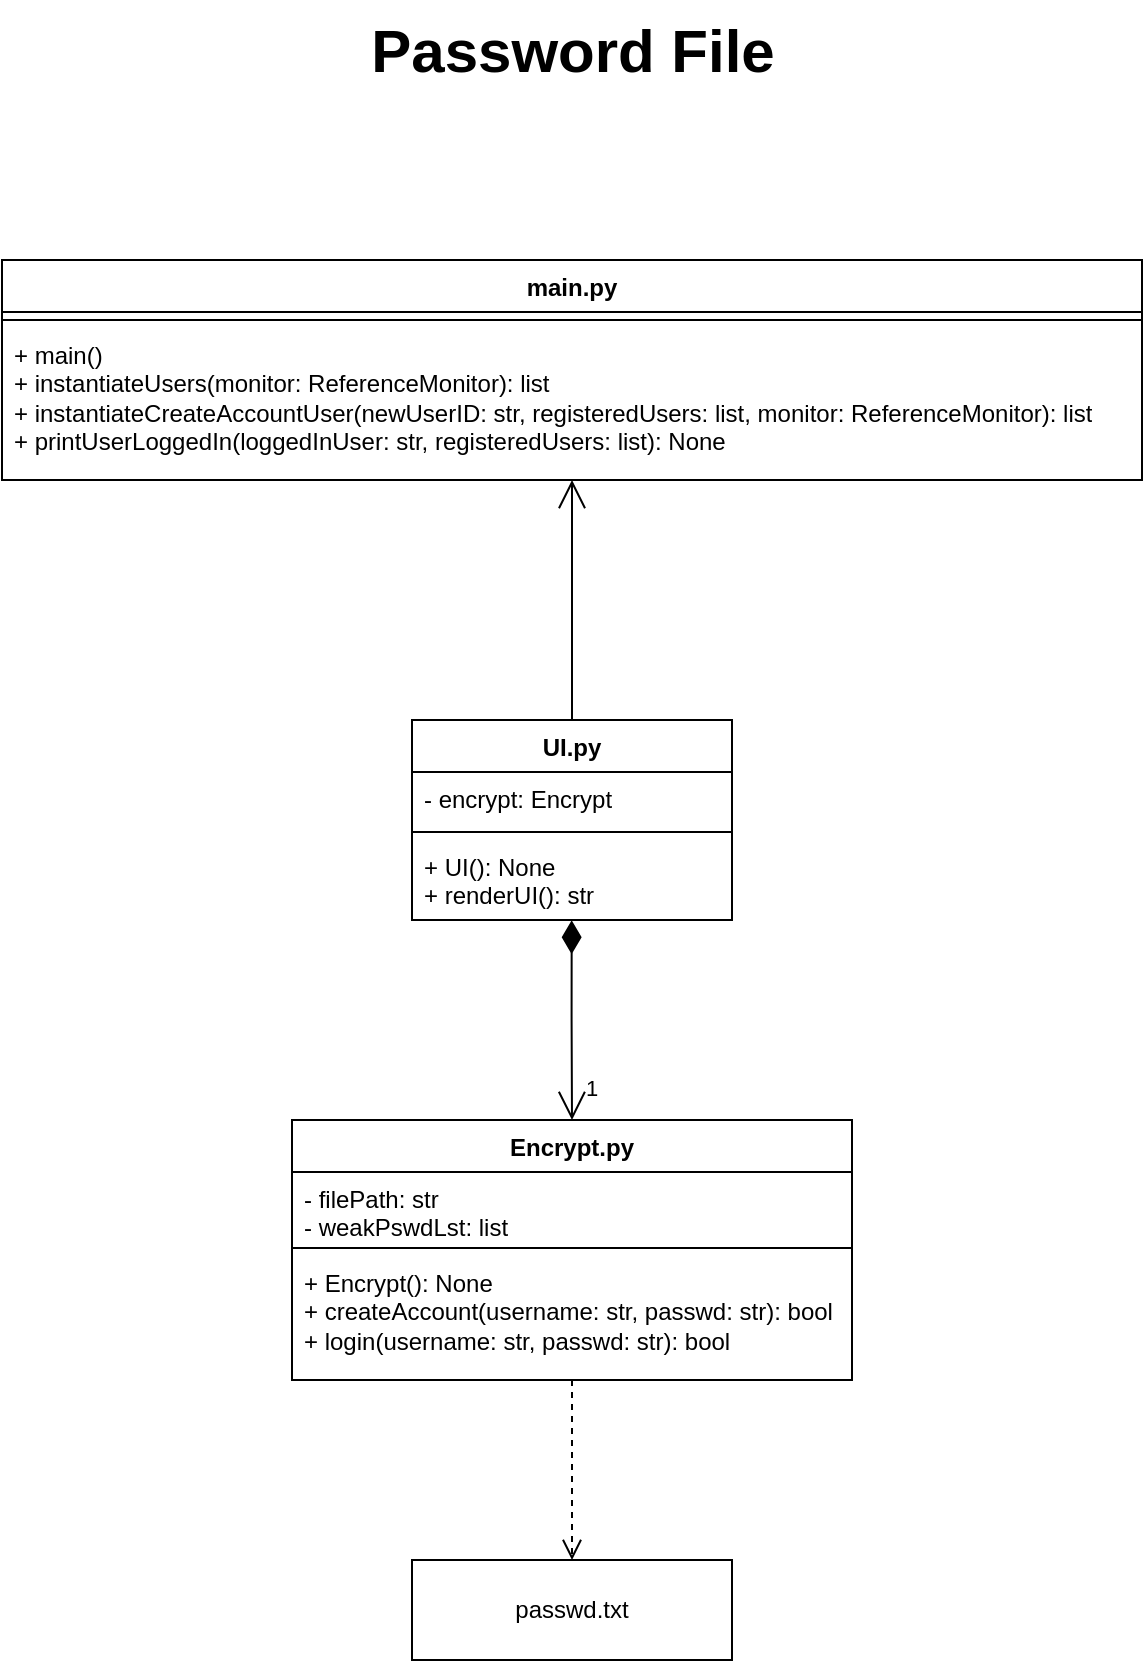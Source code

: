 <mxfile version="22.1.2" type="device">
  <diagram name="Page-1" id="CamPUbGVAPng5N8DUrZJ">
    <mxGraphModel dx="1366" dy="722" grid="1" gridSize="10" guides="1" tooltips="1" connect="1" arrows="1" fold="1" page="1" pageScale="1" pageWidth="850" pageHeight="1100" math="0" shadow="0">
      <root>
        <mxCell id="0" />
        <mxCell id="1" parent="0" />
        <mxCell id="iZFFI8zGrVEnUDp0UTtO-1" value="main.py" style="swimlane;fontStyle=1;align=center;verticalAlign=top;childLayout=stackLayout;horizontal=1;startSize=26;horizontalStack=0;resizeParent=1;resizeParentMax=0;resizeLast=0;collapsible=1;marginBottom=0;whiteSpace=wrap;html=1;" vertex="1" parent="1">
          <mxGeometry x="140" y="200" width="570" height="110" as="geometry" />
        </mxCell>
        <mxCell id="iZFFI8zGrVEnUDp0UTtO-2" value="" style="line;strokeWidth=1;fillColor=none;align=left;verticalAlign=middle;spacingTop=-1;spacingLeft=3;spacingRight=3;rotatable=0;labelPosition=right;points=[];portConstraint=eastwest;strokeColor=inherit;" vertex="1" parent="iZFFI8zGrVEnUDp0UTtO-1">
          <mxGeometry y="26" width="570" height="8" as="geometry" />
        </mxCell>
        <mxCell id="iZFFI8zGrVEnUDp0UTtO-3" value="+ main()&lt;br&gt;+ instantiateUsers(monitor: ReferenceMonitor): list&lt;br&gt;+ instantiateCreateAccountUser(newUserID: str, registeredUsers: list, monitor: ReferenceMonitor): list&lt;br&gt;+ printUserLoggedIn(loggedInUser: str, registeredUsers: list): None" style="text;strokeColor=none;fillColor=none;align=left;verticalAlign=top;spacingLeft=4;spacingRight=4;overflow=hidden;rotatable=0;points=[[0,0.5],[1,0.5]];portConstraint=eastwest;whiteSpace=wrap;html=1;" vertex="1" parent="iZFFI8zGrVEnUDp0UTtO-1">
          <mxGeometry y="34" width="570" height="76" as="geometry" />
        </mxCell>
        <mxCell id="iZFFI8zGrVEnUDp0UTtO-5" value="Encrypt.py" style="swimlane;fontStyle=1;align=center;verticalAlign=top;childLayout=stackLayout;horizontal=1;startSize=26;horizontalStack=0;resizeParent=1;resizeParentMax=0;resizeLast=0;collapsible=1;marginBottom=0;whiteSpace=wrap;html=1;" vertex="1" parent="1">
          <mxGeometry x="285" y="630" width="280" height="130" as="geometry" />
        </mxCell>
        <mxCell id="iZFFI8zGrVEnUDp0UTtO-6" value="- filePath: str&lt;br&gt;- weakPswdLst: list" style="text;strokeColor=none;fillColor=none;align=left;verticalAlign=top;spacingLeft=4;spacingRight=4;overflow=hidden;rotatable=0;points=[[0,0.5],[1,0.5]];portConstraint=eastwest;whiteSpace=wrap;html=1;" vertex="1" parent="iZFFI8zGrVEnUDp0UTtO-5">
          <mxGeometry y="26" width="280" height="34" as="geometry" />
        </mxCell>
        <mxCell id="iZFFI8zGrVEnUDp0UTtO-7" value="" style="line;strokeWidth=1;fillColor=none;align=left;verticalAlign=middle;spacingTop=-1;spacingLeft=3;spacingRight=3;rotatable=0;labelPosition=right;points=[];portConstraint=eastwest;strokeColor=inherit;" vertex="1" parent="iZFFI8zGrVEnUDp0UTtO-5">
          <mxGeometry y="60" width="280" height="8" as="geometry" />
        </mxCell>
        <mxCell id="iZFFI8zGrVEnUDp0UTtO-8" value="+ Encrypt(): None&lt;br&gt;+ createAccount(username: str, passwd: str): bool&lt;br&gt;+ login(username: str, passwd: str): bool" style="text;strokeColor=none;fillColor=none;align=left;verticalAlign=top;spacingLeft=4;spacingRight=4;overflow=hidden;rotatable=0;points=[[0,0.5],[1,0.5]];portConstraint=eastwest;whiteSpace=wrap;html=1;" vertex="1" parent="iZFFI8zGrVEnUDp0UTtO-5">
          <mxGeometry y="68" width="280" height="62" as="geometry" />
        </mxCell>
        <mxCell id="iZFFI8zGrVEnUDp0UTtO-9" value="UI.py" style="swimlane;fontStyle=1;align=center;verticalAlign=top;childLayout=stackLayout;horizontal=1;startSize=26;horizontalStack=0;resizeParent=1;resizeParentMax=0;resizeLast=0;collapsible=1;marginBottom=0;whiteSpace=wrap;html=1;" vertex="1" parent="1">
          <mxGeometry x="345" y="430" width="160" height="100" as="geometry" />
        </mxCell>
        <mxCell id="iZFFI8zGrVEnUDp0UTtO-10" value="- encrypt: Encrypt" style="text;strokeColor=none;fillColor=none;align=left;verticalAlign=top;spacingLeft=4;spacingRight=4;overflow=hidden;rotatable=0;points=[[0,0.5],[1,0.5]];portConstraint=eastwest;whiteSpace=wrap;html=1;" vertex="1" parent="iZFFI8zGrVEnUDp0UTtO-9">
          <mxGeometry y="26" width="160" height="26" as="geometry" />
        </mxCell>
        <mxCell id="iZFFI8zGrVEnUDp0UTtO-11" value="" style="line;strokeWidth=1;fillColor=none;align=left;verticalAlign=middle;spacingTop=-1;spacingLeft=3;spacingRight=3;rotatable=0;labelPosition=right;points=[];portConstraint=eastwest;strokeColor=inherit;" vertex="1" parent="iZFFI8zGrVEnUDp0UTtO-9">
          <mxGeometry y="52" width="160" height="8" as="geometry" />
        </mxCell>
        <mxCell id="iZFFI8zGrVEnUDp0UTtO-12" value="+ UI(): None&lt;br&gt;+ renderUI(): str" style="text;strokeColor=none;fillColor=none;align=left;verticalAlign=top;spacingLeft=4;spacingRight=4;overflow=hidden;rotatable=0;points=[[0,0.5],[1,0.5]];portConstraint=eastwest;whiteSpace=wrap;html=1;" vertex="1" parent="iZFFI8zGrVEnUDp0UTtO-9">
          <mxGeometry y="60" width="160" height="40" as="geometry" />
        </mxCell>
        <mxCell id="iZFFI8zGrVEnUDp0UTtO-13" value="passwd.txt" style="html=1;whiteSpace=wrap;" vertex="1" parent="1">
          <mxGeometry x="345" y="850" width="160" height="50" as="geometry" />
        </mxCell>
        <mxCell id="iZFFI8zGrVEnUDp0UTtO-14" value="" style="html=1;verticalAlign=bottom;endArrow=open;dashed=1;endSize=8;curved=0;rounded=0;entryX=0.5;entryY=0;entryDx=0;entryDy=0;exitX=0.5;exitY=1;exitDx=0;exitDy=0;exitPerimeter=0;" edge="1" parent="1" source="iZFFI8zGrVEnUDp0UTtO-8" target="iZFFI8zGrVEnUDp0UTtO-13">
          <mxGeometry relative="1" as="geometry">
            <mxPoint x="240" y="780" as="sourcePoint" />
            <mxPoint x="241" y="855" as="targetPoint" />
          </mxGeometry>
        </mxCell>
        <mxCell id="iZFFI8zGrVEnUDp0UTtO-16" value="1" style="endArrow=open;html=1;endSize=12;startArrow=diamondThin;startSize=14;startFill=1;edgeStyle=orthogonalEdgeStyle;align=left;verticalAlign=bottom;rounded=0;entryX=0.5;entryY=0;entryDx=0;entryDy=0;exitX=0.499;exitY=1.003;exitDx=0;exitDy=0;exitPerimeter=0;" edge="1" parent="1" source="iZFFI8zGrVEnUDp0UTtO-12" target="iZFFI8zGrVEnUDp0UTtO-5">
          <mxGeometry x="0.857" y="5" relative="1" as="geometry">
            <mxPoint x="185" y="480" as="sourcePoint" />
            <mxPoint x="345" y="480" as="targetPoint" />
            <mxPoint as="offset" />
          </mxGeometry>
        </mxCell>
        <mxCell id="iZFFI8zGrVEnUDp0UTtO-17" value="" style="endArrow=open;endFill=1;endSize=12;html=1;rounded=0;exitX=0.5;exitY=0;exitDx=0;exitDy=0;" edge="1" parent="1" source="iZFFI8zGrVEnUDp0UTtO-9" target="iZFFI8zGrVEnUDp0UTtO-3">
          <mxGeometry width="160" relative="1" as="geometry">
            <mxPoint x="230" y="300" as="sourcePoint" />
            <mxPoint x="425" y="310" as="targetPoint" />
          </mxGeometry>
        </mxCell>
        <mxCell id="iZFFI8zGrVEnUDp0UTtO-18" value="Password File" style="text;html=1;align=center;verticalAlign=middle;resizable=0;points=[];autosize=1;strokeColor=none;fillColor=none;fontSize=30;fontStyle=1" vertex="1" parent="1">
          <mxGeometry x="310" y="70" width="230" height="50" as="geometry" />
        </mxCell>
      </root>
    </mxGraphModel>
  </diagram>
</mxfile>
